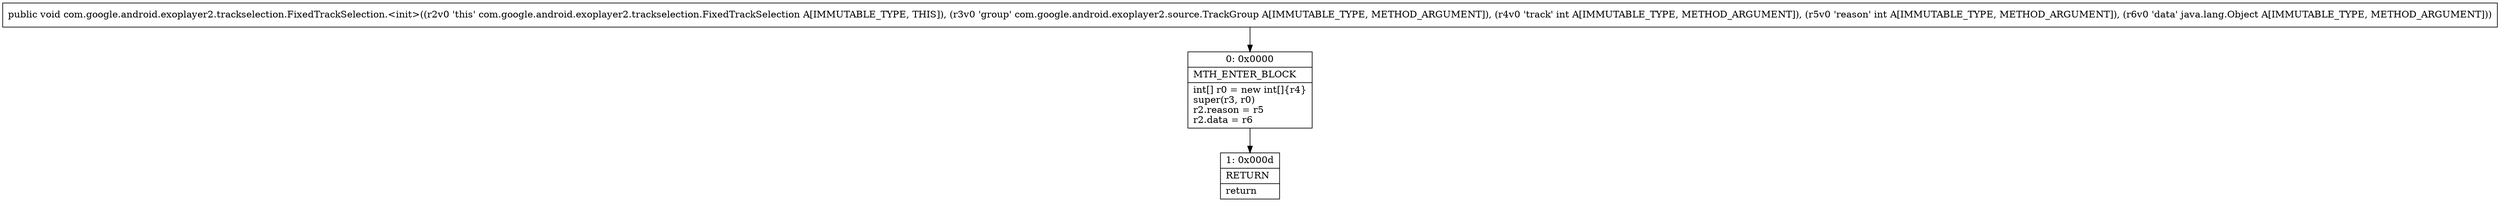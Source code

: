 digraph "CFG forcom.google.android.exoplayer2.trackselection.FixedTrackSelection.\<init\>(Lcom\/google\/android\/exoplayer2\/source\/TrackGroup;IILjava\/lang\/Object;)V" {
Node_0 [shape=record,label="{0\:\ 0x0000|MTH_ENTER_BLOCK\l|int[] r0 = new int[]\{r4\}\lsuper(r3, r0)\lr2.reason = r5\lr2.data = r6\l}"];
Node_1 [shape=record,label="{1\:\ 0x000d|RETURN\l|return\l}"];
MethodNode[shape=record,label="{public void com.google.android.exoplayer2.trackselection.FixedTrackSelection.\<init\>((r2v0 'this' com.google.android.exoplayer2.trackselection.FixedTrackSelection A[IMMUTABLE_TYPE, THIS]), (r3v0 'group' com.google.android.exoplayer2.source.TrackGroup A[IMMUTABLE_TYPE, METHOD_ARGUMENT]), (r4v0 'track' int A[IMMUTABLE_TYPE, METHOD_ARGUMENT]), (r5v0 'reason' int A[IMMUTABLE_TYPE, METHOD_ARGUMENT]), (r6v0 'data' java.lang.Object A[IMMUTABLE_TYPE, METHOD_ARGUMENT])) }"];
MethodNode -> Node_0;
Node_0 -> Node_1;
}

